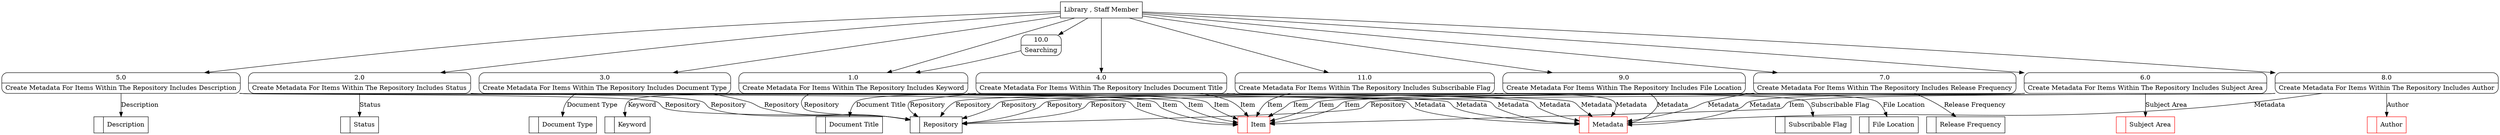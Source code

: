 digraph dfd2{ 
node[shape=record]
200 [label="<f0>  |<f1> Repository " ];
201 [label="<f0>  |<f1> Item " color=red];
202 [label="<f0>  |<f1> Metadata " color=red];
203 [label="<f0>  |<f1> Document Title " ];
204 [label="<f0>  |<f1> Author " color=red];
205 [label="<f0>  |<f1> File Location " ];
206 [label="<f0>  |<f1> Keyword " ];
207 [label="<f0>  |<f1> Description " ];
208 [label="<f0>  |<f1> Release Frequency " ];
209 [label="<f0>  |<f1> Document Type " ];
210 [label="<f0>  |<f1> Status " ];
211 [label="<f0>  |<f1> Subject Area " color=red];
212 [label="<f0>  |<f1> Subscribable Flag " ];
213 [label="Library , Staff Member" shape=box];
214 [label="{<f0> 1.0|<f1> Create Metadata For Items Within The Repository Includes Keyword }" shape=Mrecord];
215 [label="{<f0> 2.0|<f1> Create Metadata For Items Within The Repository Includes Status }" shape=Mrecord];
216 [label="{<f0> 3.0|<f1> Create Metadata For Items Within The Repository Includes Document Type }" shape=Mrecord];
217 [label="{<f0> 4.0|<f1> Create Metadata For Items Within The Repository Includes Document Title }" shape=Mrecord];
218 [label="{<f0> 5.0|<f1> Create Metadata For Items Within The Repository Includes Description }" shape=Mrecord];
219 [label="{<f0> 6.0|<f1> Create Metadata For Items Within The Repository Includes Subject Area }" shape=Mrecord];
220 [label="{<f0> 7.0|<f1> Create Metadata For Items Within The Repository Includes Release Frequency }" shape=Mrecord];
221 [label="{<f0> 8.0|<f1> Create Metadata For Items Within The Repository Includes Author }" shape=Mrecord];
222 [label="{<f0> 9.0|<f1> Create Metadata For Items Within The Repository Includes File Location }" shape=Mrecord];
223 [label="{<f0> 10.0|<f1> Searching }" shape=Mrecord];
224 [label="{<f0> 11.0|<f1> Create Metadata For Items Within The Repository Includes Subscribable Flag }" shape=Mrecord];
213 -> 214
213 -> 215
213 -> 216
213 -> 217
213 -> 218
213 -> 219
213 -> 220
213 -> 221
213 -> 222
213 -> 223
213 -> 224
214 -> 206 [label="Keyword"]
214 -> 200 [label="Repository"]
214 -> 201 [label="Item"]
214 -> 202 [label="Metadata"]
215 -> 210 [label="Status"]
215 -> 200 [label="Repository"]
215 -> 201 [label="Item"]
215 -> 202 [label="Metadata"]
216 -> 209 [label="Document Type"]
216 -> 200 [label="Repository"]
216 -> 201 [label="Item"]
216 -> 202 [label="Metadata"]
217 -> 202 [label="Metadata"]
217 -> 201 [label="Item"]
217 -> 200 [label="Repository"]
217 -> 203 [label="Document Title"]
218 -> 207 [label="Description"]
218 -> 200 [label="Repository"]
218 -> 201 [label="Item"]
218 -> 202 [label="Metadata"]
219 -> 211 [label="Subject Area"]
219 -> 200 [label="Repository"]
219 -> 201 [label="Item"]
219 -> 202 [label="Metadata"]
220 -> 208 [label="Release Frequency"]
220 -> 200 [label="Repository"]
220 -> 201 [label="Item"]
220 -> 202 [label="Metadata"]
221 -> 204 [label="Author"]
221 -> 200 [label="Repository"]
221 -> 201 [label="Item"]
221 -> 202 [label="Metadata"]
222 -> 205 [label="File Location"]
222 -> 200 [label="Repository"]
222 -> 201 [label="Item"]
222 -> 202 [label="Metadata"]
223 -> 214
224 -> 212 [label="Subscribable Flag"]
224 -> 200 [label="Repository"]
224 -> 201 [label="Item"]
224 -> 202 [label="Metadata"]
}